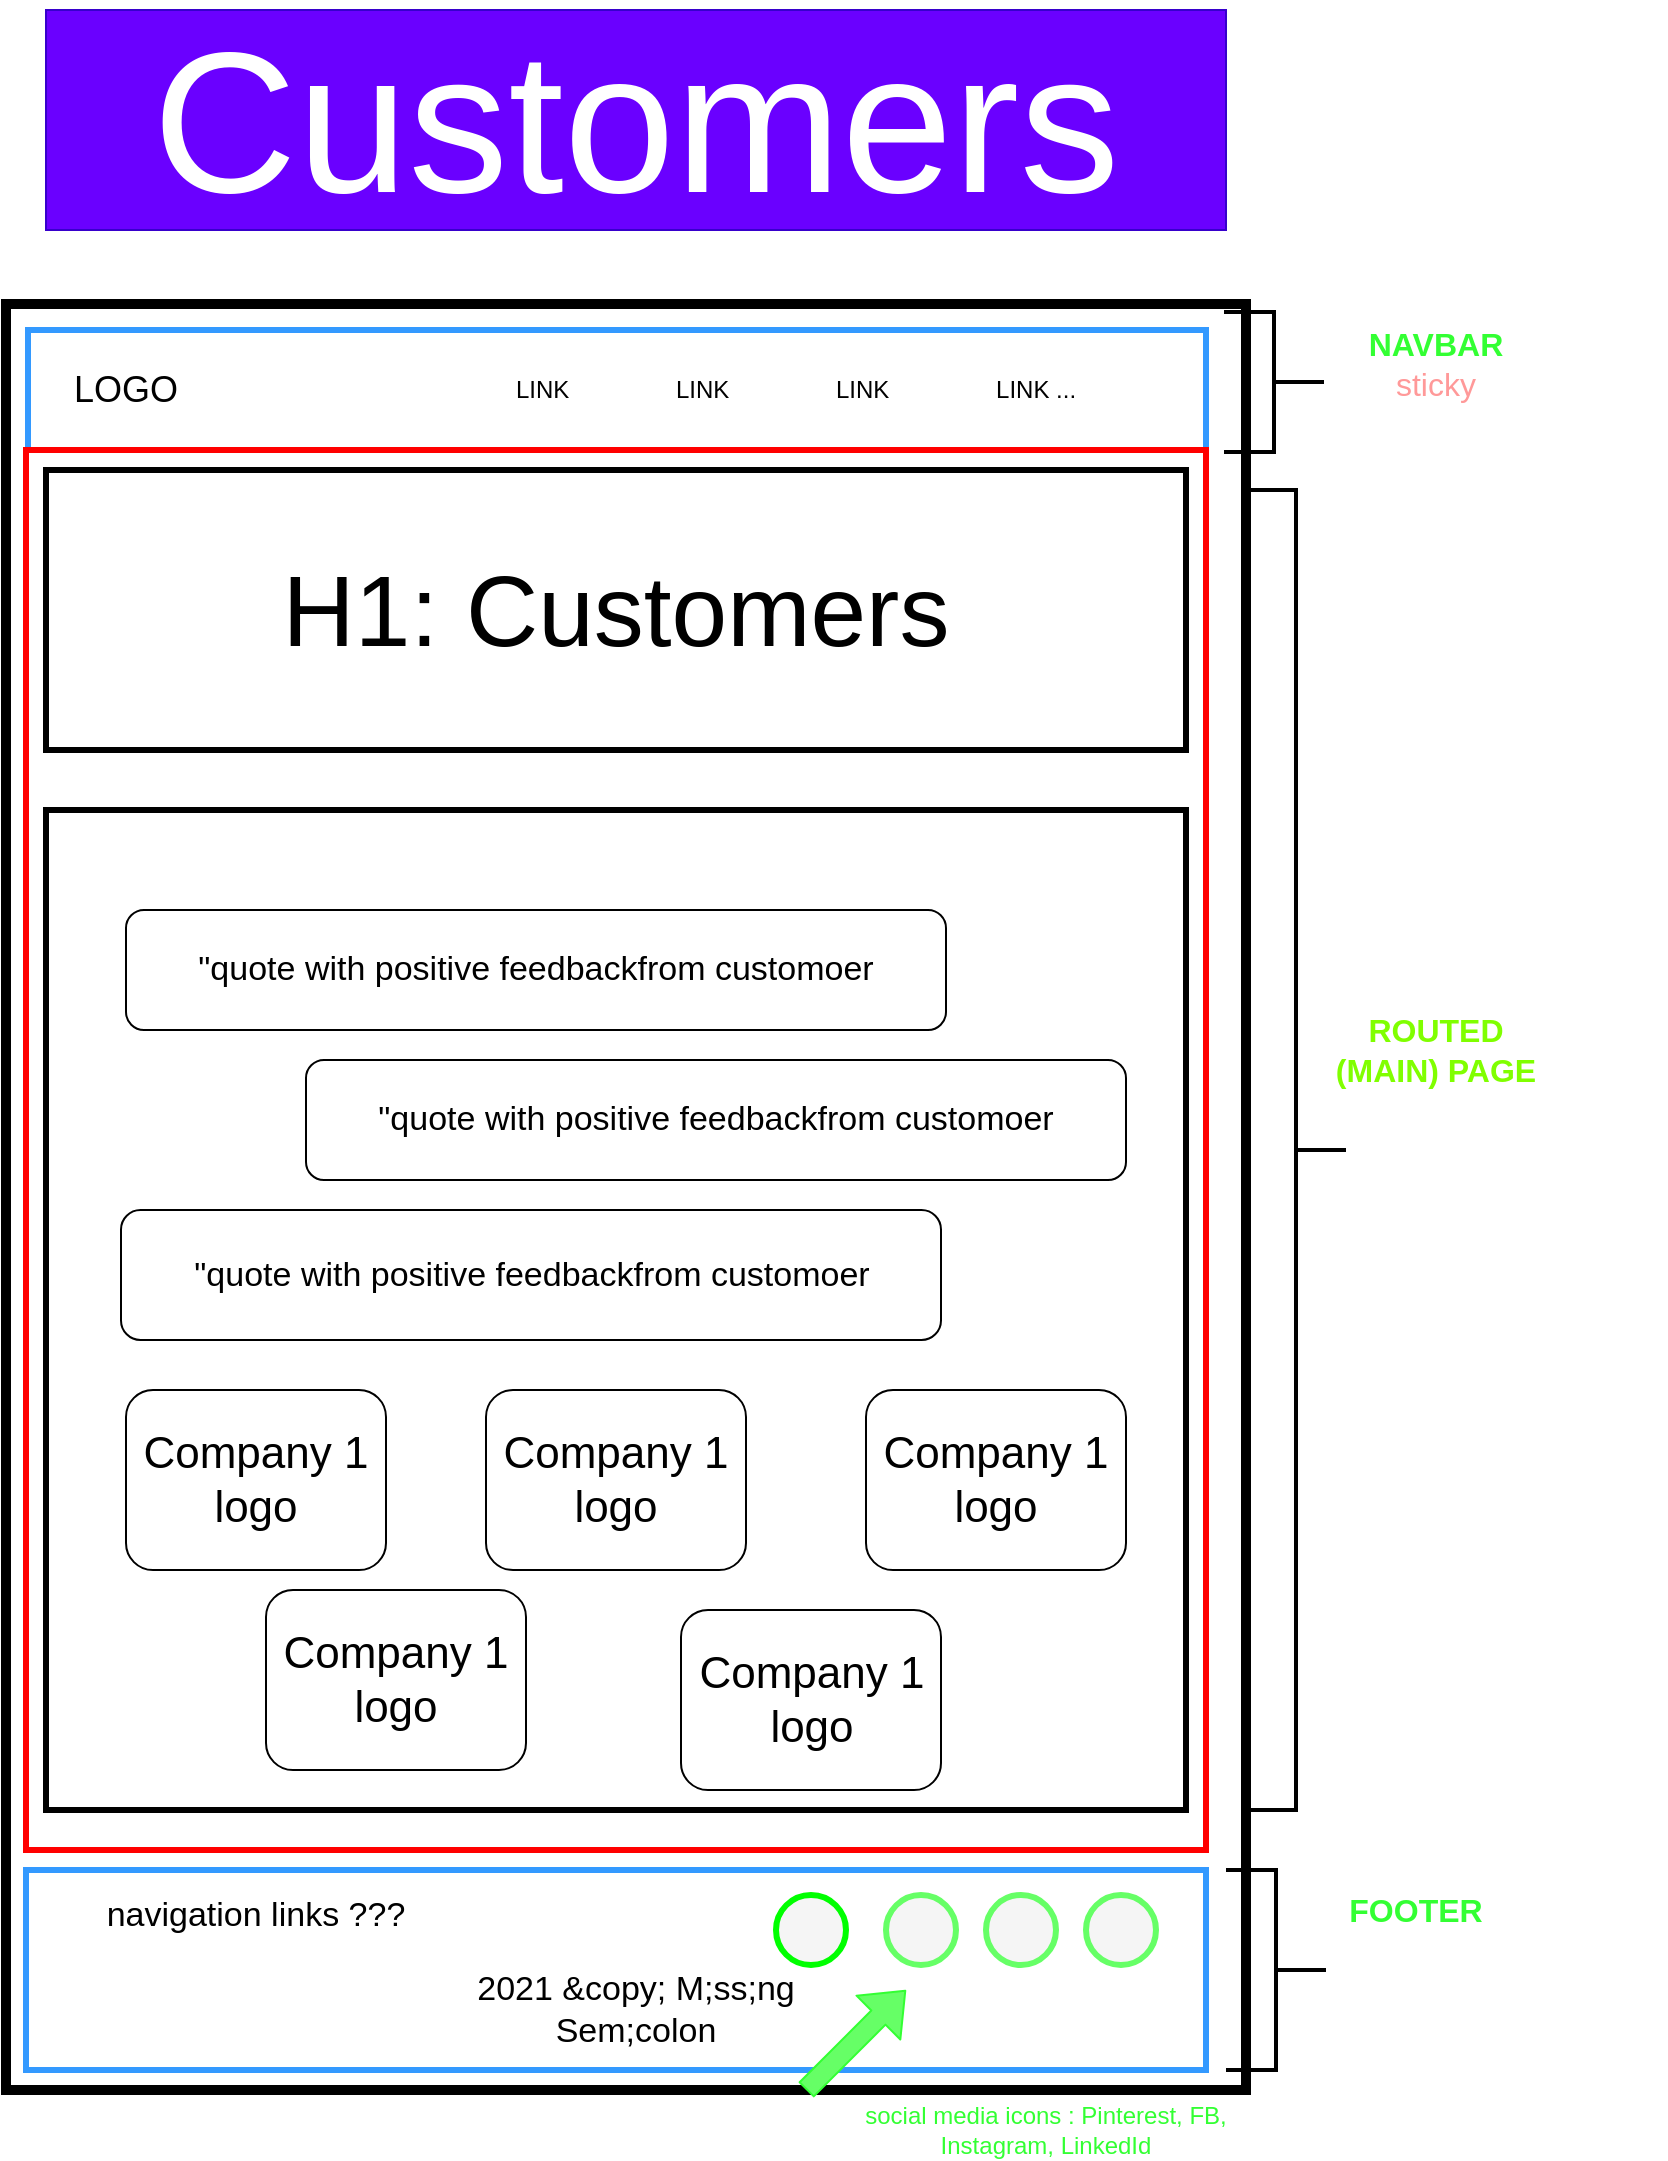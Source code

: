 <mxfile>
    <diagram id="vKfUstJof5N_D0-sD87D" name="Page-1">
        <mxGraphModel dx="776" dy="683" grid="1" gridSize="10" guides="1" tooltips="1" connect="1" arrows="1" fold="1" page="1" pageScale="1" pageWidth="827" pageHeight="1169" math="0" shadow="0">
            <root>
                <mxCell id="0"/>
                <mxCell id="1" parent="0"/>
                <mxCell id="50" value="" style="rounded=0;whiteSpace=wrap;html=1;fillColor=none;strokeWidth=5;" vertex="1" parent="1">
                    <mxGeometry x="40" y="207" width="620" height="893" as="geometry"/>
                </mxCell>
                <mxCell id="2" value="" style="rounded=0;whiteSpace=wrap;html=1;strokeColor=#3399FF;strokeWidth=3;fillColor=none;" parent="1" vertex="1">
                    <mxGeometry x="50" y="990" width="590" height="100" as="geometry"/>
                </mxCell>
                <mxCell id="3" value="&lt;font style=&quot;font-size: 16px&quot;&gt;&lt;font color=&quot;#33ff33&quot; style=&quot;font-weight: bold&quot;&gt;NAVBAR&lt;/font&gt;&lt;br&gt;&lt;font color=&quot;#ff9999&quot;&gt;sticky&lt;/font&gt;&lt;/font&gt;" style="text;html=1;strokeColor=none;fillColor=none;align=center;verticalAlign=middle;whiteSpace=wrap;rounded=0;" parent="1" vertex="1">
                    <mxGeometry x="710" y="207" width="90" height="60" as="geometry"/>
                </mxCell>
                <mxCell id="4" value="&lt;font style=&quot;font-size: 16px&quot;&gt;&lt;b&gt;&lt;font color=&quot;#33ff33&quot;&gt;FOOTER&lt;br&gt;&lt;/font&gt;&lt;/b&gt;&lt;br&gt;&lt;/font&gt;" style="text;html=1;strokeColor=none;fillColor=none;align=center;verticalAlign=middle;whiteSpace=wrap;rounded=0;" parent="1" vertex="1">
                    <mxGeometry x="680" y="990" width="130" height="60" as="geometry"/>
                </mxCell>
                <mxCell id="5" value="" style="rounded=0;whiteSpace=wrap;html=1;strokeColor=#3399FF;strokeWidth=3;fillColor=none;" parent="1" vertex="1">
                    <mxGeometry x="51" y="220" width="589" height="60" as="geometry"/>
                </mxCell>
                <mxCell id="6" value="" style="rounded=0;whiteSpace=wrap;html=1;strokeWidth=3;fillColor=none;strokeColor=#FF0000;" parent="1" vertex="1">
                    <mxGeometry x="50" y="280" width="590" height="700" as="geometry"/>
                </mxCell>
                <mxCell id="7" value="" style="strokeWidth=2;html=1;shape=mxgraph.flowchart.annotation_2;align=left;labelPosition=right;pointerEvents=1;fillColor=none;rotation=-180;" parent="1" vertex="1">
                    <mxGeometry x="649" y="211" width="50" height="70" as="geometry"/>
                </mxCell>
                <mxCell id="8" value="" style="strokeWidth=2;html=1;shape=mxgraph.flowchart.annotation_2;align=left;labelPosition=right;pointerEvents=1;fillColor=none;rotation=-180;" parent="1" vertex="1">
                    <mxGeometry x="660" y="300" width="50" height="660" as="geometry"/>
                </mxCell>
                <mxCell id="9" value="" style="strokeWidth=2;html=1;shape=mxgraph.flowchart.annotation_2;align=left;labelPosition=right;pointerEvents=1;fillColor=none;rotation=-180;" parent="1" vertex="1">
                    <mxGeometry x="650" y="990" width="50" height="100" as="geometry"/>
                </mxCell>
                <mxCell id="10" value="&lt;font style=&quot;font-size: 50px&quot;&gt;H1: Customers&lt;/font&gt;" style="rounded=0;whiteSpace=wrap;html=1;strokeWidth=3;fillColor=none;" parent="1" vertex="1">
                    <mxGeometry x="60" y="290" width="570" height="140" as="geometry"/>
                </mxCell>
                <mxCell id="11" value="" style="rounded=0;whiteSpace=wrap;html=1;strokeWidth=3;fillColor=none;" parent="1" vertex="1">
                    <mxGeometry x="60" y="460" width="570" height="500" as="geometry"/>
                </mxCell>
                <mxCell id="12" value="LINK&lt;span style=&quot;white-space: pre&quot;&gt;&#9;&lt;/span&gt;&lt;span style=&quot;white-space: pre&quot;&gt;&#9;&lt;/span&gt;LINK&lt;span style=&quot;white-space: pre&quot;&gt;&#9;&lt;/span&gt;&lt;span style=&quot;white-space: pre&quot;&gt;&#9;&lt;/span&gt;LINK&lt;span style=&quot;white-space: pre&quot;&gt;&#9;&lt;/span&gt;&lt;span style=&quot;white-space: pre&quot;&gt;&#9;&lt;/span&gt;LINK ..." style="text;html=1;strokeColor=none;fillColor=none;align=center;verticalAlign=middle;whiteSpace=wrap;rounded=0;" parent="1" vertex="1">
                    <mxGeometry x="280" y="240" width="310" height="20" as="geometry"/>
                </mxCell>
                <mxCell id="14" value="&lt;font style=&quot;font-size: 17px&quot;&gt;&quot;quote with positive feedbackfrom customoer&lt;/font&gt;" style="rounded=1;whiteSpace=wrap;html=1;strokeWidth=1;fillColor=none;" parent="1" vertex="1">
                    <mxGeometry x="190" y="585" width="410" height="60" as="geometry"/>
                </mxCell>
                <mxCell id="15" value="" style="ellipse;whiteSpace=wrap;html=1;aspect=fixed;strokeWidth=3;fillColor=#f5f5f5;fontColor=#333333;strokeColor=#66FF66;" parent="1" vertex="1">
                    <mxGeometry x="580" y="1002.5" width="35" height="35" as="geometry"/>
                </mxCell>
                <mxCell id="16" value="" style="ellipse;whiteSpace=wrap;html=1;aspect=fixed;strokeWidth=3;fillColor=#f5f5f5;fontColor=#333333;strokeColor=#66FF66;" parent="1" vertex="1">
                    <mxGeometry x="530" y="1002.5" width="35" height="35" as="geometry"/>
                </mxCell>
                <mxCell id="17" value="" style="ellipse;whiteSpace=wrap;html=1;aspect=fixed;strokeWidth=3;fillColor=#f5f5f5;fontColor=#333333;strokeColor=#66FF66;" parent="1" vertex="1">
                    <mxGeometry x="480" y="1002.5" width="35" height="35" as="geometry"/>
                </mxCell>
                <mxCell id="18" value="" style="ellipse;whiteSpace=wrap;html=1;aspect=fixed;strokeWidth=3;fillColor=#f5f5f5;fontColor=#333333;strokeColor=#00FF00;" parent="1" vertex="1">
                    <mxGeometry x="425" y="1002.5" width="35" height="35" as="geometry"/>
                </mxCell>
                <mxCell id="19" value="&lt;font style=&quot;font-size: 17px&quot;&gt;2021 &amp;amp;copy; M;ss;ng Sem;colon&lt;/font&gt;" style="text;html=1;strokeColor=none;fillColor=none;align=center;verticalAlign=middle;whiteSpace=wrap;rounded=0;" parent="1" vertex="1">
                    <mxGeometry x="260" y="1050" width="190" height="20" as="geometry"/>
                </mxCell>
                <mxCell id="20" value="" style="shape=flexArrow;endArrow=classic;html=1;strokeColor=#33FF33;fillColor=#66FF66;" parent="1" edge="1">
                    <mxGeometry width="50" height="50" relative="1" as="geometry">
                        <mxPoint x="440" y="1100" as="sourcePoint"/>
                        <mxPoint x="490" y="1050" as="targetPoint"/>
                    </mxGeometry>
                </mxCell>
                <mxCell id="21" value="&lt;font color=&quot;#33ff33&quot;&gt;social media icons : Pinterest, FB, Instagram, LinkedId&lt;/font&gt;" style="text;html=1;strokeColor=none;fillColor=none;align=center;verticalAlign=middle;whiteSpace=wrap;rounded=0;" parent="1" vertex="1">
                    <mxGeometry x="450" y="1110" width="220" height="20" as="geometry"/>
                </mxCell>
                <mxCell id="22" value="&lt;font style=&quot;font-size: 17px&quot;&gt;navigation links ???&lt;/font&gt;" style="text;html=1;strokeColor=none;fillColor=none;align=center;verticalAlign=middle;whiteSpace=wrap;rounded=0;" parent="1" vertex="1">
                    <mxGeometry x="70" y="1002.5" width="190" height="20" as="geometry"/>
                </mxCell>
                <mxCell id="23" value="&lt;font style=&quot;font-size: 18px&quot;&gt;LOGO&lt;/font&gt;" style="text;html=1;strokeColor=none;fillColor=none;align=center;verticalAlign=middle;whiteSpace=wrap;rounded=0;" parent="1" vertex="1">
                    <mxGeometry x="70" y="233" width="60" height="34" as="geometry"/>
                </mxCell>
                <mxCell id="24" value="&lt;font style=&quot;font-size: 100px&quot;&gt;Customers&lt;/font&gt;" style="text;html=1;strokeColor=#3700CC;fillColor=#6a00ff;align=center;verticalAlign=middle;whiteSpace=wrap;rounded=0;fontColor=#ffffff;" parent="1" vertex="1">
                    <mxGeometry x="60" y="60" width="590" height="110" as="geometry"/>
                </mxCell>
                <mxCell id="25" value="&lt;font style=&quot;font-size: 16px&quot; color=&quot;#80ff00&quot;&gt;&lt;b&gt;ROUTED &lt;br&gt;(MAIN) PAGE&lt;/b&gt;&lt;/font&gt;" style="text;html=1;strokeColor=none;fillColor=none;align=center;verticalAlign=middle;whiteSpace=wrap;rounded=0;" parent="1" vertex="1">
                    <mxGeometry x="640" y="550" width="230" height="60" as="geometry"/>
                </mxCell>
                <mxCell id="51" value="&lt;font style=&quot;font-size: 17px&quot;&gt;&quot;quote with positive feedbackfrom customoer&lt;/font&gt;" style="rounded=1;whiteSpace=wrap;html=1;strokeWidth=1;fillColor=none;" vertex="1" parent="1">
                    <mxGeometry x="97.5" y="660" width="410" height="65" as="geometry"/>
                </mxCell>
                <mxCell id="52" value="&lt;font style=&quot;font-size: 22px&quot;&gt;Company 1&lt;br&gt;logo&lt;br&gt;&lt;/font&gt;" style="rounded=1;whiteSpace=wrap;html=1;strokeWidth=1;fillColor=none;" vertex="1" parent="1">
                    <mxGeometry x="100" y="750" width="130" height="90" as="geometry"/>
                </mxCell>
                <mxCell id="53" value="&lt;font style=&quot;font-size: 22px&quot;&gt;Company 1&lt;br&gt;logo&lt;br&gt;&lt;/font&gt;" style="rounded=1;whiteSpace=wrap;html=1;strokeWidth=1;fillColor=none;" vertex="1" parent="1">
                    <mxGeometry x="280" y="750" width="130" height="90" as="geometry"/>
                </mxCell>
                <mxCell id="54" value="&lt;font style=&quot;font-size: 22px&quot;&gt;Company 1&lt;br&gt;logo&lt;br&gt;&lt;/font&gt;" style="rounded=1;whiteSpace=wrap;html=1;strokeWidth=1;fillColor=none;" vertex="1" parent="1">
                    <mxGeometry x="470" y="750" width="130" height="90" as="geometry"/>
                </mxCell>
                <mxCell id="55" value="&lt;font style=&quot;font-size: 22px&quot;&gt;Company 1&lt;br&gt;logo&lt;br&gt;&lt;/font&gt;" style="rounded=1;whiteSpace=wrap;html=1;strokeWidth=1;fillColor=none;" vertex="1" parent="1">
                    <mxGeometry x="170" y="850" width="130" height="90" as="geometry"/>
                </mxCell>
                <mxCell id="56" value="&lt;font style=&quot;font-size: 22px&quot;&gt;Company 1&lt;br&gt;logo&lt;br&gt;&lt;/font&gt;" style="rounded=1;whiteSpace=wrap;html=1;strokeWidth=1;fillColor=none;" vertex="1" parent="1">
                    <mxGeometry x="377.5" y="860" width="130" height="90" as="geometry"/>
                </mxCell>
                <mxCell id="57" value="&lt;font style=&quot;font-size: 17px&quot;&gt;&quot;quote with positive feedbackfrom customoer&lt;/font&gt;" style="rounded=1;whiteSpace=wrap;html=1;strokeWidth=1;fillColor=none;" vertex="1" parent="1">
                    <mxGeometry x="100" y="510" width="410" height="60" as="geometry"/>
                </mxCell>
            </root>
        </mxGraphModel>
    </diagram>
</mxfile>